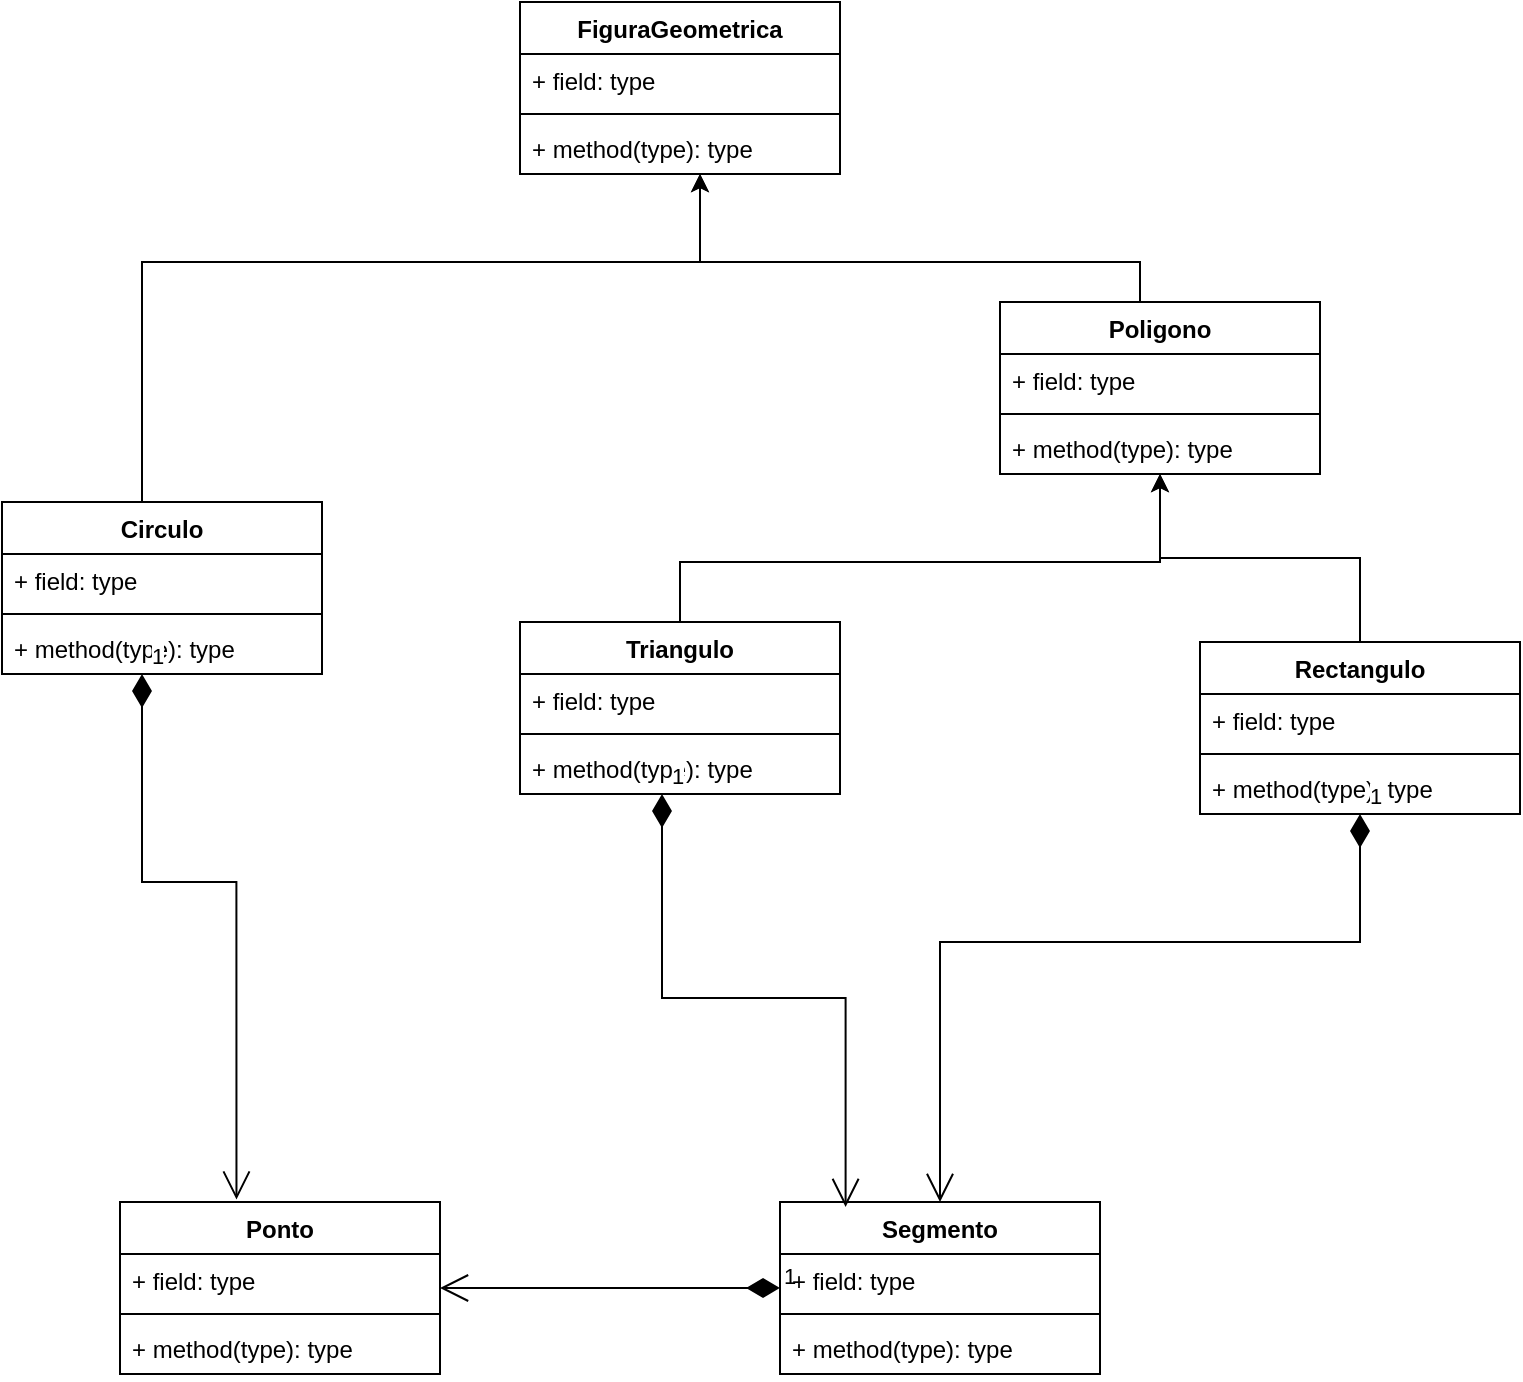 <mxfile version="26.1.1">
  <diagram name="Página-1" id="aRWSrpaWdRKdNpYUrbDa">
    <mxGraphModel dx="942" dy="551" grid="1" gridSize="10" guides="1" tooltips="1" connect="1" arrows="1" fold="1" page="1" pageScale="1" pageWidth="827" pageHeight="1169" math="0" shadow="0">
      <root>
        <mxCell id="0" />
        <mxCell id="1" parent="0" />
        <mxCell id="BBXW4JM6IXk6C1vQf5xt-5" value="Ponto" style="swimlane;fontStyle=1;align=center;verticalAlign=top;childLayout=stackLayout;horizontal=1;startSize=26;horizontalStack=0;resizeParent=1;resizeParentMax=0;resizeLast=0;collapsible=1;marginBottom=0;whiteSpace=wrap;html=1;" parent="1" vertex="1">
          <mxGeometry x="93" y="690" width="160" height="86" as="geometry">
            <mxRectangle x="320" y="180" width="100" height="30" as="alternateBounds" />
          </mxGeometry>
        </mxCell>
        <mxCell id="BBXW4JM6IXk6C1vQf5xt-6" value="+ field: type" style="text;strokeColor=none;fillColor=none;align=left;verticalAlign=top;spacingLeft=4;spacingRight=4;overflow=hidden;rotatable=0;points=[[0,0.5],[1,0.5]];portConstraint=eastwest;whiteSpace=wrap;html=1;" parent="BBXW4JM6IXk6C1vQf5xt-5" vertex="1">
          <mxGeometry y="26" width="160" height="26" as="geometry" />
        </mxCell>
        <mxCell id="BBXW4JM6IXk6C1vQf5xt-7" value="" style="line;strokeWidth=1;fillColor=none;align=left;verticalAlign=middle;spacingTop=-1;spacingLeft=3;spacingRight=3;rotatable=0;labelPosition=right;points=[];portConstraint=eastwest;strokeColor=inherit;" parent="BBXW4JM6IXk6C1vQf5xt-5" vertex="1">
          <mxGeometry y="52" width="160" height="8" as="geometry" />
        </mxCell>
        <mxCell id="BBXW4JM6IXk6C1vQf5xt-8" value="+ method(type): type" style="text;strokeColor=none;fillColor=none;align=left;verticalAlign=top;spacingLeft=4;spacingRight=4;overflow=hidden;rotatable=0;points=[[0,0.5],[1,0.5]];portConstraint=eastwest;whiteSpace=wrap;html=1;" parent="BBXW4JM6IXk6C1vQf5xt-5" vertex="1">
          <mxGeometry y="60" width="160" height="26" as="geometry" />
        </mxCell>
        <mxCell id="BBXW4JM6IXk6C1vQf5xt-10" value="1" style="endArrow=open;html=1;endSize=12;startArrow=diamondThin;startSize=14;startFill=1;edgeStyle=orthogonalEdgeStyle;align=left;verticalAlign=bottom;rounded=0;" parent="1" source="BBXW4JM6IXk6C1vQf5xt-30" target="BBXW4JM6IXk6C1vQf5xt-5" edge="1">
          <mxGeometry x="-1" y="3" relative="1" as="geometry">
            <mxPoint x="423" y="610" as="sourcePoint" />
            <mxPoint x="413" y="590" as="targetPoint" />
          </mxGeometry>
        </mxCell>
        <mxCell id="BBXW4JM6IXk6C1vQf5xt-53" style="edgeStyle=orthogonalEdgeStyle;rounded=0;orthogonalLoop=1;jettySize=auto;html=1;" parent="1" source="BBXW4JM6IXk6C1vQf5xt-18" target="BBXW4JM6IXk6C1vQf5xt-38" edge="1">
          <mxGeometry relative="1" as="geometry" />
        </mxCell>
        <mxCell id="BBXW4JM6IXk6C1vQf5xt-18" value="Rectangulo" style="swimlane;fontStyle=1;align=center;verticalAlign=top;childLayout=stackLayout;horizontal=1;startSize=26;horizontalStack=0;resizeParent=1;resizeParentMax=0;resizeLast=0;collapsible=1;marginBottom=0;whiteSpace=wrap;html=1;" parent="1" vertex="1">
          <mxGeometry x="633" y="410" width="160" height="86" as="geometry">
            <mxRectangle x="320" y="180" width="100" height="30" as="alternateBounds" />
          </mxGeometry>
        </mxCell>
        <mxCell id="BBXW4JM6IXk6C1vQf5xt-19" value="+ field: type" style="text;strokeColor=none;fillColor=none;align=left;verticalAlign=top;spacingLeft=4;spacingRight=4;overflow=hidden;rotatable=0;points=[[0,0.5],[1,0.5]];portConstraint=eastwest;whiteSpace=wrap;html=1;" parent="BBXW4JM6IXk6C1vQf5xt-18" vertex="1">
          <mxGeometry y="26" width="160" height="26" as="geometry" />
        </mxCell>
        <mxCell id="BBXW4JM6IXk6C1vQf5xt-20" value="" style="line;strokeWidth=1;fillColor=none;align=left;verticalAlign=middle;spacingTop=-1;spacingLeft=3;spacingRight=3;rotatable=0;labelPosition=right;points=[];portConstraint=eastwest;strokeColor=inherit;" parent="BBXW4JM6IXk6C1vQf5xt-18" vertex="1">
          <mxGeometry y="52" width="160" height="8" as="geometry" />
        </mxCell>
        <mxCell id="BBXW4JM6IXk6C1vQf5xt-21" value="+ method(type): type" style="text;strokeColor=none;fillColor=none;align=left;verticalAlign=top;spacingLeft=4;spacingRight=4;overflow=hidden;rotatable=0;points=[[0,0.5],[1,0.5]];portConstraint=eastwest;whiteSpace=wrap;html=1;" parent="BBXW4JM6IXk6C1vQf5xt-18" vertex="1">
          <mxGeometry y="60" width="160" height="26" as="geometry" />
        </mxCell>
        <mxCell id="BBXW4JM6IXk6C1vQf5xt-52" style="edgeStyle=orthogonalEdgeStyle;rounded=0;orthogonalLoop=1;jettySize=auto;html=1;" parent="1" source="BBXW4JM6IXk6C1vQf5xt-22" target="BBXW4JM6IXk6C1vQf5xt-38" edge="1">
          <mxGeometry relative="1" as="geometry">
            <Array as="points">
              <mxPoint x="373" y="370" />
              <mxPoint x="613" y="370" />
            </Array>
          </mxGeometry>
        </mxCell>
        <mxCell id="BBXW4JM6IXk6C1vQf5xt-22" value="Triangulo" style="swimlane;fontStyle=1;align=center;verticalAlign=top;childLayout=stackLayout;horizontal=1;startSize=26;horizontalStack=0;resizeParent=1;resizeParentMax=0;resizeLast=0;collapsible=1;marginBottom=0;whiteSpace=wrap;html=1;" parent="1" vertex="1">
          <mxGeometry x="293" y="400" width="160" height="86" as="geometry">
            <mxRectangle x="320" y="180" width="100" height="30" as="alternateBounds" />
          </mxGeometry>
        </mxCell>
        <mxCell id="BBXW4JM6IXk6C1vQf5xt-23" value="+ field: type" style="text;strokeColor=none;fillColor=none;align=left;verticalAlign=top;spacingLeft=4;spacingRight=4;overflow=hidden;rotatable=0;points=[[0,0.5],[1,0.5]];portConstraint=eastwest;whiteSpace=wrap;html=1;" parent="BBXW4JM6IXk6C1vQf5xt-22" vertex="1">
          <mxGeometry y="26" width="160" height="26" as="geometry" />
        </mxCell>
        <mxCell id="BBXW4JM6IXk6C1vQf5xt-24" value="" style="line;strokeWidth=1;fillColor=none;align=left;verticalAlign=middle;spacingTop=-1;spacingLeft=3;spacingRight=3;rotatable=0;labelPosition=right;points=[];portConstraint=eastwest;strokeColor=inherit;" parent="BBXW4JM6IXk6C1vQf5xt-22" vertex="1">
          <mxGeometry y="52" width="160" height="8" as="geometry" />
        </mxCell>
        <mxCell id="BBXW4JM6IXk6C1vQf5xt-25" value="+ method(type): type" style="text;strokeColor=none;fillColor=none;align=left;verticalAlign=top;spacingLeft=4;spacingRight=4;overflow=hidden;rotatable=0;points=[[0,0.5],[1,0.5]];portConstraint=eastwest;whiteSpace=wrap;html=1;" parent="BBXW4JM6IXk6C1vQf5xt-22" vertex="1">
          <mxGeometry y="60" width="160" height="26" as="geometry" />
        </mxCell>
        <mxCell id="BBXW4JM6IXk6C1vQf5xt-46" style="edgeStyle=orthogonalEdgeStyle;rounded=0;orthogonalLoop=1;jettySize=auto;html=1;" parent="1" source="BBXW4JM6IXk6C1vQf5xt-26" target="BBXW4JM6IXk6C1vQf5xt-34" edge="1">
          <mxGeometry relative="1" as="geometry">
            <mxPoint x="43" y="260" as="sourcePoint" />
            <Array as="points">
              <mxPoint x="104" y="220" />
              <mxPoint x="383" y="220" />
            </Array>
          </mxGeometry>
        </mxCell>
        <mxCell id="BBXW4JM6IXk6C1vQf5xt-26" value="Circulo" style="swimlane;fontStyle=1;align=center;verticalAlign=top;childLayout=stackLayout;horizontal=1;startSize=26;horizontalStack=0;resizeParent=1;resizeParentMax=0;resizeLast=0;collapsible=1;marginBottom=0;whiteSpace=wrap;html=1;" parent="1" vertex="1">
          <mxGeometry x="34" y="340" width="160" height="86" as="geometry">
            <mxRectangle x="320" y="180" width="100" height="30" as="alternateBounds" />
          </mxGeometry>
        </mxCell>
        <mxCell id="BBXW4JM6IXk6C1vQf5xt-27" value="+ field: type" style="text;strokeColor=none;fillColor=none;align=left;verticalAlign=top;spacingLeft=4;spacingRight=4;overflow=hidden;rotatable=0;points=[[0,0.5],[1,0.5]];portConstraint=eastwest;whiteSpace=wrap;html=1;" parent="BBXW4JM6IXk6C1vQf5xt-26" vertex="1">
          <mxGeometry y="26" width="160" height="26" as="geometry" />
        </mxCell>
        <mxCell id="BBXW4JM6IXk6C1vQf5xt-28" value="" style="line;strokeWidth=1;fillColor=none;align=left;verticalAlign=middle;spacingTop=-1;spacingLeft=3;spacingRight=3;rotatable=0;labelPosition=right;points=[];portConstraint=eastwest;strokeColor=inherit;" parent="BBXW4JM6IXk6C1vQf5xt-26" vertex="1">
          <mxGeometry y="52" width="160" height="8" as="geometry" />
        </mxCell>
        <mxCell id="BBXW4JM6IXk6C1vQf5xt-29" value="+ method(type): type" style="text;strokeColor=none;fillColor=none;align=left;verticalAlign=top;spacingLeft=4;spacingRight=4;overflow=hidden;rotatable=0;points=[[0,0.5],[1,0.5]];portConstraint=eastwest;whiteSpace=wrap;html=1;" parent="BBXW4JM6IXk6C1vQf5xt-26" vertex="1">
          <mxGeometry y="60" width="160" height="26" as="geometry" />
        </mxCell>
        <mxCell id="BBXW4JM6IXk6C1vQf5xt-30" value="Segmento" style="swimlane;fontStyle=1;align=center;verticalAlign=top;childLayout=stackLayout;horizontal=1;startSize=26;horizontalStack=0;resizeParent=1;resizeParentMax=0;resizeLast=0;collapsible=1;marginBottom=0;whiteSpace=wrap;html=1;" parent="1" vertex="1">
          <mxGeometry x="423" y="690" width="160" height="86" as="geometry">
            <mxRectangle x="320" y="180" width="100" height="30" as="alternateBounds" />
          </mxGeometry>
        </mxCell>
        <mxCell id="BBXW4JM6IXk6C1vQf5xt-31" value="+ field: type" style="text;strokeColor=none;fillColor=none;align=left;verticalAlign=top;spacingLeft=4;spacingRight=4;overflow=hidden;rotatable=0;points=[[0,0.5],[1,0.5]];portConstraint=eastwest;whiteSpace=wrap;html=1;" parent="BBXW4JM6IXk6C1vQf5xt-30" vertex="1">
          <mxGeometry y="26" width="160" height="26" as="geometry" />
        </mxCell>
        <mxCell id="BBXW4JM6IXk6C1vQf5xt-32" value="" style="line;strokeWidth=1;fillColor=none;align=left;verticalAlign=middle;spacingTop=-1;spacingLeft=3;spacingRight=3;rotatable=0;labelPosition=right;points=[];portConstraint=eastwest;strokeColor=inherit;" parent="BBXW4JM6IXk6C1vQf5xt-30" vertex="1">
          <mxGeometry y="52" width="160" height="8" as="geometry" />
        </mxCell>
        <mxCell id="BBXW4JM6IXk6C1vQf5xt-33" value="+ method(type): type" style="text;strokeColor=none;fillColor=none;align=left;verticalAlign=top;spacingLeft=4;spacingRight=4;overflow=hidden;rotatable=0;points=[[0,0.5],[1,0.5]];portConstraint=eastwest;whiteSpace=wrap;html=1;" parent="BBXW4JM6IXk6C1vQf5xt-30" vertex="1">
          <mxGeometry y="60" width="160" height="26" as="geometry" />
        </mxCell>
        <mxCell id="BBXW4JM6IXk6C1vQf5xt-34" value="FiguraGeometrica" style="swimlane;fontStyle=1;align=center;verticalAlign=top;childLayout=stackLayout;horizontal=1;startSize=26;horizontalStack=0;resizeParent=1;resizeParentMax=0;resizeLast=0;collapsible=1;marginBottom=0;whiteSpace=wrap;html=1;" parent="1" vertex="1">
          <mxGeometry x="293" y="90" width="160" height="86" as="geometry">
            <mxRectangle x="320" y="180" width="100" height="30" as="alternateBounds" />
          </mxGeometry>
        </mxCell>
        <mxCell id="BBXW4JM6IXk6C1vQf5xt-35" value="+ field: type" style="text;strokeColor=none;fillColor=none;align=left;verticalAlign=top;spacingLeft=4;spacingRight=4;overflow=hidden;rotatable=0;points=[[0,0.5],[1,0.5]];portConstraint=eastwest;whiteSpace=wrap;html=1;" parent="BBXW4JM6IXk6C1vQf5xt-34" vertex="1">
          <mxGeometry y="26" width="160" height="26" as="geometry" />
        </mxCell>
        <mxCell id="BBXW4JM6IXk6C1vQf5xt-36" value="" style="line;strokeWidth=1;fillColor=none;align=left;verticalAlign=middle;spacingTop=-1;spacingLeft=3;spacingRight=3;rotatable=0;labelPosition=right;points=[];portConstraint=eastwest;strokeColor=inherit;" parent="BBXW4JM6IXk6C1vQf5xt-34" vertex="1">
          <mxGeometry y="52" width="160" height="8" as="geometry" />
        </mxCell>
        <mxCell id="BBXW4JM6IXk6C1vQf5xt-37" value="+ method(type): type" style="text;strokeColor=none;fillColor=none;align=left;verticalAlign=top;spacingLeft=4;spacingRight=4;overflow=hidden;rotatable=0;points=[[0,0.5],[1,0.5]];portConstraint=eastwest;whiteSpace=wrap;html=1;" parent="BBXW4JM6IXk6C1vQf5xt-34" vertex="1">
          <mxGeometry y="60" width="160" height="26" as="geometry" />
        </mxCell>
        <mxCell id="BBXW4JM6IXk6C1vQf5xt-44" style="edgeStyle=orthogonalEdgeStyle;rounded=0;orthogonalLoop=1;jettySize=auto;html=1;exitX=0.5;exitY=0;exitDx=0;exitDy=0;" parent="1" source="BBXW4JM6IXk6C1vQf5xt-38" target="BBXW4JM6IXk6C1vQf5xt-34" edge="1">
          <mxGeometry relative="1" as="geometry">
            <Array as="points">
              <mxPoint x="603" y="240" />
              <mxPoint x="603" y="220" />
              <mxPoint x="383" y="220" />
            </Array>
          </mxGeometry>
        </mxCell>
        <mxCell id="BBXW4JM6IXk6C1vQf5xt-38" value="Poligono" style="swimlane;fontStyle=1;align=center;verticalAlign=top;childLayout=stackLayout;horizontal=1;startSize=26;horizontalStack=0;resizeParent=1;resizeParentMax=0;resizeLast=0;collapsible=1;marginBottom=0;whiteSpace=wrap;html=1;" parent="1" vertex="1">
          <mxGeometry x="533" y="240" width="160" height="86" as="geometry">
            <mxRectangle x="320" y="180" width="100" height="30" as="alternateBounds" />
          </mxGeometry>
        </mxCell>
        <mxCell id="BBXW4JM6IXk6C1vQf5xt-39" value="+ field: type" style="text;strokeColor=none;fillColor=none;align=left;verticalAlign=top;spacingLeft=4;spacingRight=4;overflow=hidden;rotatable=0;points=[[0,0.5],[1,0.5]];portConstraint=eastwest;whiteSpace=wrap;html=1;" parent="BBXW4JM6IXk6C1vQf5xt-38" vertex="1">
          <mxGeometry y="26" width="160" height="26" as="geometry" />
        </mxCell>
        <mxCell id="BBXW4JM6IXk6C1vQf5xt-40" value="" style="line;strokeWidth=1;fillColor=none;align=left;verticalAlign=middle;spacingTop=-1;spacingLeft=3;spacingRight=3;rotatable=0;labelPosition=right;points=[];portConstraint=eastwest;strokeColor=inherit;" parent="BBXW4JM6IXk6C1vQf5xt-38" vertex="1">
          <mxGeometry y="52" width="160" height="8" as="geometry" />
        </mxCell>
        <mxCell id="BBXW4JM6IXk6C1vQf5xt-41" value="+ method(type): type" style="text;strokeColor=none;fillColor=none;align=left;verticalAlign=top;spacingLeft=4;spacingRight=4;overflow=hidden;rotatable=0;points=[[0,0.5],[1,0.5]];portConstraint=eastwest;whiteSpace=wrap;html=1;" parent="BBXW4JM6IXk6C1vQf5xt-38" vertex="1">
          <mxGeometry y="60" width="160" height="26" as="geometry" />
        </mxCell>
        <mxCell id="BBXW4JM6IXk6C1vQf5xt-48" value="1" style="endArrow=open;html=1;endSize=12;startArrow=diamondThin;startSize=14;startFill=1;edgeStyle=orthogonalEdgeStyle;align=left;verticalAlign=bottom;rounded=0;entryX=0.364;entryY=-0.014;entryDx=0;entryDy=0;entryPerimeter=0;" parent="1" source="BBXW4JM6IXk6C1vQf5xt-26" target="BBXW4JM6IXk6C1vQf5xt-5" edge="1">
          <mxGeometry x="-1" y="3" relative="1" as="geometry">
            <mxPoint x="104" y="490" as="sourcePoint" />
            <mxPoint x="203" y="653" as="targetPoint" />
            <Array as="points">
              <mxPoint x="104" y="530" />
              <mxPoint x="151" y="530" />
            </Array>
          </mxGeometry>
        </mxCell>
        <mxCell id="BBXW4JM6IXk6C1vQf5xt-49" value="1" style="endArrow=open;html=1;endSize=12;startArrow=diamondThin;startSize=14;startFill=1;edgeStyle=orthogonalEdgeStyle;align=left;verticalAlign=bottom;rounded=0;entryX=0.205;entryY=0.029;entryDx=0;entryDy=0;entryPerimeter=0;" parent="1" source="BBXW4JM6IXk6C1vQf5xt-22" target="BBXW4JM6IXk6C1vQf5xt-30" edge="1">
          <mxGeometry x="-1" y="3" relative="1" as="geometry">
            <mxPoint x="374" y="520" as="sourcePoint" />
            <mxPoint x="411" y="773" as="targetPoint" />
            <Array as="points">
              <mxPoint x="364" y="588" />
              <mxPoint x="456" y="588" />
            </Array>
          </mxGeometry>
        </mxCell>
        <mxCell id="BBXW4JM6IXk6C1vQf5xt-50" value="1" style="endArrow=open;html=1;endSize=12;startArrow=diamondThin;startSize=14;startFill=1;edgeStyle=orthogonalEdgeStyle;align=left;verticalAlign=bottom;rounded=0;entryX=0.5;entryY=0;entryDx=0;entryDy=0;" parent="1" source="BBXW4JM6IXk6C1vQf5xt-18" target="BBXW4JM6IXk6C1vQf5xt-30" edge="1">
          <mxGeometry x="-1" y="3" relative="1" as="geometry">
            <mxPoint x="403" y="520" as="sourcePoint" />
            <mxPoint x="625" y="746" as="targetPoint" />
            <Array as="points">
              <mxPoint x="713" y="560" />
              <mxPoint x="503" y="560" />
            </Array>
          </mxGeometry>
        </mxCell>
      </root>
    </mxGraphModel>
  </diagram>
</mxfile>
